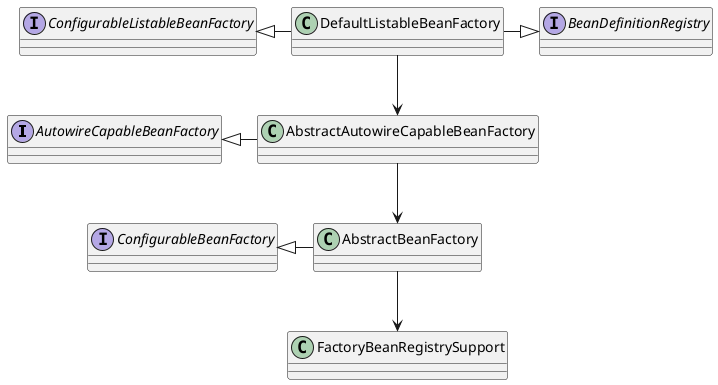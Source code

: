 @startuml

interface AutowireCapableBeanFactory
interface ConfigurableBeanFactory

interface ConfigurableListableBeanFactory
interface BeanDefinitionRegistry

class FactoryBeanRegistrySupport

FactoryBeanRegistrySupport <-up- AbstractBeanFactory
AbstractBeanFactory <-up- AbstractAutowireCapableBeanFactory
AbstractAutowireCapableBeanFactory <-up- DefaultListableBeanFactory

ConfigurableBeanFactory <|-right- AbstractBeanFactory
AutowireCapableBeanFactory <|-right- AbstractAutowireCapableBeanFactory
ConfigurableListableBeanFactory <|-right- DefaultListableBeanFactory
BeanDefinitionRegistry <|-left- DefaultListableBeanFactory

@enduml